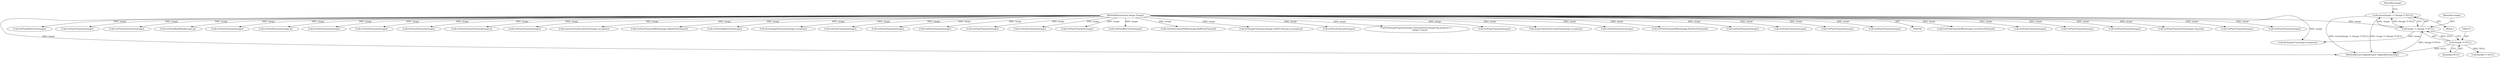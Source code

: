 digraph "0_ImageMagick_76401e172ea3a55182be2b8e2aca4d07270f6da6@API" {
"1000121" [label="(Call,assert(image != (Image *) NULL))"];
"1000122" [label="(Call,image != (Image *) NULL)"];
"1000107" [label="(MethodParameterIn,Image *image)"];
"1000124" [label="(Call,(Image *) NULL)"];
"1000726" [label="(Call,GetPixelChannelOffset(image,GreenPixelChannel))"];
"1000704" [label="(Call,GetPixelChannels(image))"];
"1000123" [label="(Identifier,image)"];
"1000473" [label="(Call,GetPixelChannels(image))"];
"1000412" [label="(Call,GetPixelChannels(image))"];
"1000930" [label="(Call,GetPixelChannelTraits(image,channel))"];
"1000107" [label="(MethodParameterIn,Image *image)"];
"1000510" [label="(Call,GetPixelChannels(image))"];
"1000815" [label="(Call,GetPixelChannels(image))"];
"1000121" [label="(Call,assert(image != (Image *) NULL))"];
"1001020" [label="(MethodReturn,MagickExport MagickBooleanType)"];
"1000682" [label="(Call,GetPixelRedTraits(image))"];
"1000639" [label="(Call,GetPixelChannels(image))"];
"1000719" [label="(Call,GetPixelGreenTraits(image))"];
"1000898" [label="(Call,GetPixelReadMask(image,q))"];
"1000183" [label="(Call,GetPixelChannels(image))"];
"1000126" [label="(Identifier,NULL)"];
"1000378" [label="(Call,GetPixelIntensity(image,p))"];
"1000905" [label="(Call,GetPixelChannels(image))"];
"1000124" [label="(Call,(Image *) NULL)"];
"1000552" [label="(Call,GetPixelChannels(image))"];
"1000958" [label="(Call,GetPixelChannels(image))"];
"1000924" [label="(Call,GetPixelChannelChannel(image,j))"];
"1000420" [label="(Call,GetPixelChannels(image))"];
"1000315" [label="(Call,AcquireVirtualCacheView(image,exception))"];
"1000800" [label="(Call,GetPixelChannelOffset(image,AlphaPixelChannel))"];
"1000793" [label="(Call,GetPixelAlphaTraits(image))"];
"1000162" [label="(Call,SyncImagePixelCache(image,exception))"];
"1000111" [label="(Block,)"];
"1000778" [label="(Call,GetPixelChannels(image))"];
"1000211" [label="(Call,GetPixelChannels(image))"];
"1000308" [label="(Call,GetPixelChannels(image))"];
"1000741" [label="(Call,GetPixelChannels(image))"];
"1000607" [label="(Call,GetPixelChannels(image))"];
"1000173" [label="(Call,GetPixelChannels(image))"];
"1000756" [label="(Call,GetPixelBlueTraits(image))"];
"1000689" [label="(Call,GetPixelChannelOffset(image,RedPixelChannel))"];
"1000122" [label="(Call,image != (Image *) NULL)"];
"1000150" [label="(Call,SetImageGray(image,exception))"];
"1000156" [label="(Call,SetImageColorspace(image,GRAYColorspace,exception))"];
"1000565" [label="(Call,GetPixelChannels(image))"];
"1000981" [label="(Call,SetImageProgress(image,ContrastStretchImageTag,progress++,\n          image->rows))"];
"1000949" [label="(Call,GetPixelChannels(image))"];
"1000835" [label="(Call,AcquireAuthenticCacheView(image,exception))"];
"1000916" [label="(Call,GetPixelChannels(image))"];
"1000220" [label="(Call,(double *) NULL)"];
"1000130" [label="(Identifier,image)"];
"1000763" [label="(Call,GetPixelChannelOffset(image,BluePixelChannel))"];
"1000197" [label="(Call,GetPixelChannels(image))"];
"1000434" [label="(Call,GetPixelChannels(image))"];
"1000389" [label="(Call,GetPixelChannels(image))"];
"1000626" [label="(Call,GetPixelChannels(image))"];
"1000121" -> "1000111"  [label="AST: "];
"1000121" -> "1000122"  [label="CFG: "];
"1000122" -> "1000121"  [label="AST: "];
"1000130" -> "1000121"  [label="CFG: "];
"1000121" -> "1001020"  [label="DDG: assert(image != (Image *) NULL)"];
"1000121" -> "1001020"  [label="DDG: image != (Image *) NULL"];
"1000122" -> "1000121"  [label="DDG: image"];
"1000122" -> "1000121"  [label="DDG: (Image *) NULL"];
"1000122" -> "1000124"  [label="CFG: "];
"1000123" -> "1000122"  [label="AST: "];
"1000124" -> "1000122"  [label="AST: "];
"1000122" -> "1001020"  [label="DDG: (Image *) NULL"];
"1000107" -> "1000122"  [label="DDG: image"];
"1000124" -> "1000122"  [label="DDG: NULL"];
"1000122" -> "1000150"  [label="DDG: image"];
"1000107" -> "1000106"  [label="AST: "];
"1000107" -> "1001020"  [label="DDG: image"];
"1000107" -> "1000150"  [label="DDG: image"];
"1000107" -> "1000156"  [label="DDG: image"];
"1000107" -> "1000162"  [label="DDG: image"];
"1000107" -> "1000173"  [label="DDG: image"];
"1000107" -> "1000183"  [label="DDG: image"];
"1000107" -> "1000197"  [label="DDG: image"];
"1000107" -> "1000211"  [label="DDG: image"];
"1000107" -> "1000308"  [label="DDG: image"];
"1000107" -> "1000315"  [label="DDG: image"];
"1000107" -> "1000378"  [label="DDG: image"];
"1000107" -> "1000389"  [label="DDG: image"];
"1000107" -> "1000412"  [label="DDG: image"];
"1000107" -> "1000420"  [label="DDG: image"];
"1000107" -> "1000434"  [label="DDG: image"];
"1000107" -> "1000473"  [label="DDG: image"];
"1000107" -> "1000510"  [label="DDG: image"];
"1000107" -> "1000552"  [label="DDG: image"];
"1000107" -> "1000565"  [label="DDG: image"];
"1000107" -> "1000607"  [label="DDG: image"];
"1000107" -> "1000626"  [label="DDG: image"];
"1000107" -> "1000639"  [label="DDG: image"];
"1000107" -> "1000682"  [label="DDG: image"];
"1000107" -> "1000689"  [label="DDG: image"];
"1000107" -> "1000704"  [label="DDG: image"];
"1000107" -> "1000719"  [label="DDG: image"];
"1000107" -> "1000726"  [label="DDG: image"];
"1000107" -> "1000741"  [label="DDG: image"];
"1000107" -> "1000756"  [label="DDG: image"];
"1000107" -> "1000763"  [label="DDG: image"];
"1000107" -> "1000778"  [label="DDG: image"];
"1000107" -> "1000793"  [label="DDG: image"];
"1000107" -> "1000800"  [label="DDG: image"];
"1000107" -> "1000815"  [label="DDG: image"];
"1000107" -> "1000835"  [label="DDG: image"];
"1000107" -> "1000898"  [label="DDG: image"];
"1000107" -> "1000905"  [label="DDG: image"];
"1000107" -> "1000916"  [label="DDG: image"];
"1000107" -> "1000924"  [label="DDG: image"];
"1000107" -> "1000930"  [label="DDG: image"];
"1000107" -> "1000949"  [label="DDG: image"];
"1000107" -> "1000958"  [label="DDG: image"];
"1000107" -> "1000981"  [label="DDG: image"];
"1000124" -> "1000126"  [label="CFG: "];
"1000125" -> "1000124"  [label="AST: "];
"1000126" -> "1000124"  [label="AST: "];
"1000124" -> "1001020"  [label="DDG: NULL"];
"1000124" -> "1000220"  [label="DDG: NULL"];
}
